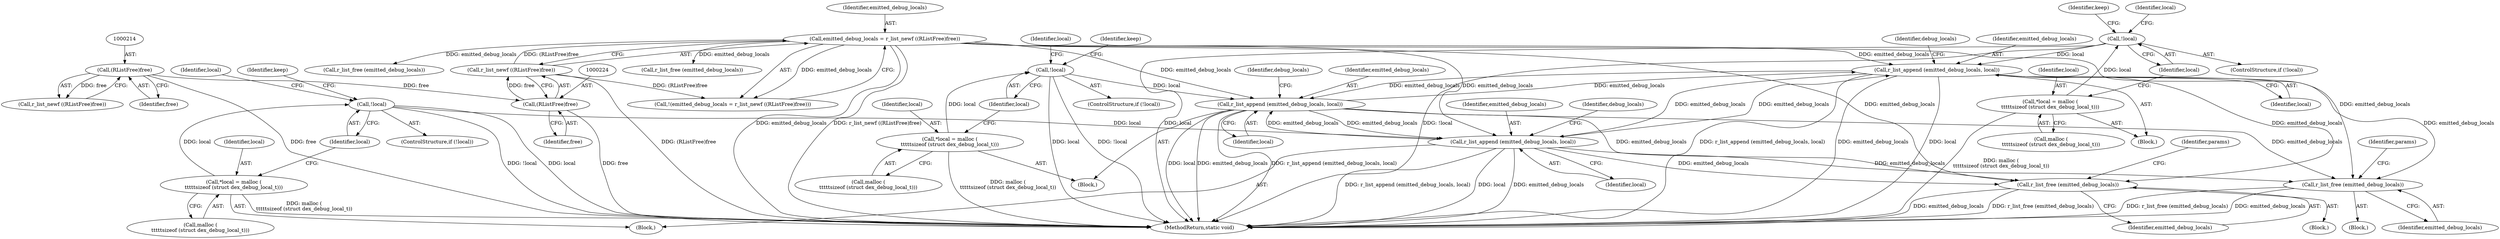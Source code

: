digraph "0_radare2_252afb1cff9676f3ae1f341a28448bf2c8b6e308@pointer" {
"1000879" [label="(Call,r_list_append (emitted_debug_locals, local))"];
"1000574" [label="(Call,r_list_append (emitted_debug_locals, local))"];
"1000750" [label="(Call,r_list_append (emitted_debug_locals, local))"];
"1000220" [label="(Call,emitted_debug_locals = r_list_newf ((RListFree)free))"];
"1000222" [label="(Call,r_list_newf ((RListFree)free))"];
"1000223" [label="(Call,(RListFree)free)"];
"1000213" [label="(Call,(RListFree)free)"];
"1000879" [label="(Call,r_list_append (emitted_debug_locals, local))"];
"1000821" [label="(Call,!local)"];
"1000815" [label="(Call,*local = malloc (\n\t\t\t\t\tsizeof (struct dex_debug_local_t)))"];
"1000692" [label="(Call,!local)"];
"1000686" [label="(Call,*local = malloc (\n\t\t\t\t\tsizeof (struct dex_debug_local_t)))"];
"1000516" [label="(Call,!local)"];
"1000510" [label="(Call,*local = malloc (\n\t\t\t\t\tsizeof (struct dex_debug_local_t)))"];
"1001051" [label="(Call,r_list_free (emitted_debug_locals))"];
"1001189" [label="(Call,r_list_free (emitted_debug_locals))"];
"1000219" [label="(Call,!(emitted_debug_locals = r_list_newf ((RListFree)free)))"];
"1000820" [label="(ControlStructure,if (!local))"];
"1000520" [label="(Identifier,keep)"];
"1001054" [label="(Identifier,params)"];
"1000693" [label="(Identifier,local)"];
"1001192" [label="(Identifier,params)"];
"1000225" [label="(Identifier,free)"];
"1000821" [label="(Call,!local)"];
"1000215" [label="(Identifier,free)"];
"1000816" [label="(Identifier,local)"];
"1000688" [label="(Call,malloc (\n\t\t\t\t\tsizeof (struct dex_debug_local_t)))"];
"1000696" [label="(Identifier,keep)"];
"1000686" [label="(Call,*local = malloc (\n\t\t\t\t\tsizeof (struct dex_debug_local_t)))"];
"1000813" [label="(Block,)"];
"1000213" [label="(Call,(RListFree)free)"];
"1000825" [label="(Identifier,keep)"];
"1000687" [label="(Identifier,local)"];
"1000880" [label="(Identifier,emitted_debug_locals)"];
"1001189" [label="(Call,r_list_free (emitted_debug_locals))"];
"1000751" [label="(Identifier,emitted_debug_locals)"];
"1001051" [label="(Call,r_list_free (emitted_debug_locals))"];
"1000830" [label="(Identifier,local)"];
"1000515" [label="(ControlStructure,if (!local))"];
"1000517" [label="(Identifier,local)"];
"1000881" [label="(Identifier,local)"];
"1000692" [label="(Call,!local)"];
"1000691" [label="(ControlStructure,if (!local))"];
"1000701" [label="(Identifier,local)"];
"1000516" [label="(Call,!local)"];
"1000574" [label="(Call,r_list_append (emitted_debug_locals, local))"];
"1000525" [label="(Identifier,local)"];
"1001052" [label="(Identifier,emitted_debug_locals)"];
"1000750" [label="(Call,r_list_append (emitted_debug_locals, local))"];
"1000879" [label="(Call,r_list_append (emitted_debug_locals, local))"];
"1000815" [label="(Call,*local = malloc (\n\t\t\t\t\tsizeof (struct dex_debug_local_t)))"];
"1000511" [label="(Identifier,local)"];
"1000576" [label="(Identifier,local)"];
"1000123" [label="(Block,)"];
"1000510" [label="(Call,*local = malloc (\n\t\t\t\t\tsizeof (struct dex_debug_local_t)))"];
"1000822" [label="(Identifier,local)"];
"1000885" [label="(Identifier,debug_locals)"];
"1000222" [label="(Call,r_list_newf ((RListFree)free))"];
"1000752" [label="(Identifier,local)"];
"1000220" [label="(Call,emitted_debug_locals = r_list_newf ((RListFree)free))"];
"1001193" [label="(MethodReturn,static void)"];
"1000575" [label="(Identifier,emitted_debug_locals)"];
"1000756" [label="(Identifier,debug_locals)"];
"1000223" [label="(Call,(RListFree)free)"];
"1000512" [label="(Call,malloc (\n\t\t\t\t\tsizeof (struct dex_debug_local_t)))"];
"1000212" [label="(Call,r_list_newf ((RListFree)free))"];
"1000508" [label="(Block,)"];
"1000321" [label="(Call,r_list_free (emitted_debug_locals))"];
"1000221" [label="(Identifier,emitted_debug_locals)"];
"1001048" [label="(Block,)"];
"1000817" [label="(Call,malloc (\n\t\t\t\t\tsizeof (struct dex_debug_local_t)))"];
"1000684" [label="(Block,)"];
"1001190" [label="(Identifier,emitted_debug_locals)"];
"1000580" [label="(Identifier,debug_locals)"];
"1000293" [label="(Call,r_list_free (emitted_debug_locals))"];
"1000879" -> "1000813"  [label="AST: "];
"1000879" -> "1000881"  [label="CFG: "];
"1000880" -> "1000879"  [label="AST: "];
"1000881" -> "1000879"  [label="AST: "];
"1000885" -> "1000879"  [label="CFG: "];
"1000879" -> "1001193"  [label="DDG: local"];
"1000879" -> "1001193"  [label="DDG: r_list_append (emitted_debug_locals, local)"];
"1000879" -> "1001193"  [label="DDG: emitted_debug_locals"];
"1000879" -> "1000574"  [label="DDG: emitted_debug_locals"];
"1000879" -> "1000750"  [label="DDG: emitted_debug_locals"];
"1000574" -> "1000879"  [label="DDG: emitted_debug_locals"];
"1000750" -> "1000879"  [label="DDG: emitted_debug_locals"];
"1000220" -> "1000879"  [label="DDG: emitted_debug_locals"];
"1000821" -> "1000879"  [label="DDG: local"];
"1000879" -> "1001051"  [label="DDG: emitted_debug_locals"];
"1000879" -> "1001189"  [label="DDG: emitted_debug_locals"];
"1000574" -> "1000508"  [label="AST: "];
"1000574" -> "1000576"  [label="CFG: "];
"1000575" -> "1000574"  [label="AST: "];
"1000576" -> "1000574"  [label="AST: "];
"1000580" -> "1000574"  [label="CFG: "];
"1000574" -> "1001193"  [label="DDG: emitted_debug_locals"];
"1000574" -> "1001193"  [label="DDG: r_list_append (emitted_debug_locals, local)"];
"1000574" -> "1001193"  [label="DDG: local"];
"1000750" -> "1000574"  [label="DDG: emitted_debug_locals"];
"1000220" -> "1000574"  [label="DDG: emitted_debug_locals"];
"1000516" -> "1000574"  [label="DDG: local"];
"1000574" -> "1000750"  [label="DDG: emitted_debug_locals"];
"1000574" -> "1001051"  [label="DDG: emitted_debug_locals"];
"1000574" -> "1001189"  [label="DDG: emitted_debug_locals"];
"1000750" -> "1000684"  [label="AST: "];
"1000750" -> "1000752"  [label="CFG: "];
"1000751" -> "1000750"  [label="AST: "];
"1000752" -> "1000750"  [label="AST: "];
"1000756" -> "1000750"  [label="CFG: "];
"1000750" -> "1001193"  [label="DDG: emitted_debug_locals"];
"1000750" -> "1001193"  [label="DDG: r_list_append (emitted_debug_locals, local)"];
"1000750" -> "1001193"  [label="DDG: local"];
"1000220" -> "1000750"  [label="DDG: emitted_debug_locals"];
"1000692" -> "1000750"  [label="DDG: local"];
"1000750" -> "1001051"  [label="DDG: emitted_debug_locals"];
"1000750" -> "1001189"  [label="DDG: emitted_debug_locals"];
"1000220" -> "1000219"  [label="AST: "];
"1000220" -> "1000222"  [label="CFG: "];
"1000221" -> "1000220"  [label="AST: "];
"1000222" -> "1000220"  [label="AST: "];
"1000219" -> "1000220"  [label="CFG: "];
"1000220" -> "1001193"  [label="DDG: emitted_debug_locals"];
"1000220" -> "1001193"  [label="DDG: r_list_newf ((RListFree)free)"];
"1000220" -> "1000219"  [label="DDG: emitted_debug_locals"];
"1000222" -> "1000220"  [label="DDG: (RListFree)free"];
"1000220" -> "1000293"  [label="DDG: emitted_debug_locals"];
"1000220" -> "1000321"  [label="DDG: emitted_debug_locals"];
"1000220" -> "1001051"  [label="DDG: emitted_debug_locals"];
"1000220" -> "1001189"  [label="DDG: emitted_debug_locals"];
"1000222" -> "1000223"  [label="CFG: "];
"1000223" -> "1000222"  [label="AST: "];
"1000222" -> "1001193"  [label="DDG: (RListFree)free"];
"1000222" -> "1000219"  [label="DDG: (RListFree)free"];
"1000223" -> "1000222"  [label="DDG: free"];
"1000223" -> "1000225"  [label="CFG: "];
"1000224" -> "1000223"  [label="AST: "];
"1000225" -> "1000223"  [label="AST: "];
"1000223" -> "1001193"  [label="DDG: free"];
"1000213" -> "1000223"  [label="DDG: free"];
"1000213" -> "1000212"  [label="AST: "];
"1000213" -> "1000215"  [label="CFG: "];
"1000214" -> "1000213"  [label="AST: "];
"1000215" -> "1000213"  [label="AST: "];
"1000212" -> "1000213"  [label="CFG: "];
"1000213" -> "1001193"  [label="DDG: free"];
"1000213" -> "1000212"  [label="DDG: free"];
"1000821" -> "1000820"  [label="AST: "];
"1000821" -> "1000822"  [label="CFG: "];
"1000822" -> "1000821"  [label="AST: "];
"1000825" -> "1000821"  [label="CFG: "];
"1000830" -> "1000821"  [label="CFG: "];
"1000821" -> "1001193"  [label="DDG: local"];
"1000821" -> "1001193"  [label="DDG: !local"];
"1000815" -> "1000821"  [label="DDG: local"];
"1000815" -> "1000813"  [label="AST: "];
"1000815" -> "1000817"  [label="CFG: "];
"1000816" -> "1000815"  [label="AST: "];
"1000817" -> "1000815"  [label="AST: "];
"1000822" -> "1000815"  [label="CFG: "];
"1000815" -> "1001193"  [label="DDG: malloc (\n\t\t\t\t\tsizeof (struct dex_debug_local_t))"];
"1000692" -> "1000691"  [label="AST: "];
"1000692" -> "1000693"  [label="CFG: "];
"1000693" -> "1000692"  [label="AST: "];
"1000696" -> "1000692"  [label="CFG: "];
"1000701" -> "1000692"  [label="CFG: "];
"1000692" -> "1001193"  [label="DDG: local"];
"1000692" -> "1001193"  [label="DDG: !local"];
"1000686" -> "1000692"  [label="DDG: local"];
"1000686" -> "1000684"  [label="AST: "];
"1000686" -> "1000688"  [label="CFG: "];
"1000687" -> "1000686"  [label="AST: "];
"1000688" -> "1000686"  [label="AST: "];
"1000693" -> "1000686"  [label="CFG: "];
"1000686" -> "1001193"  [label="DDG: malloc (\n\t\t\t\t\tsizeof (struct dex_debug_local_t))"];
"1000516" -> "1000515"  [label="AST: "];
"1000516" -> "1000517"  [label="CFG: "];
"1000517" -> "1000516"  [label="AST: "];
"1000520" -> "1000516"  [label="CFG: "];
"1000525" -> "1000516"  [label="CFG: "];
"1000516" -> "1001193"  [label="DDG: !local"];
"1000516" -> "1001193"  [label="DDG: local"];
"1000510" -> "1000516"  [label="DDG: local"];
"1000510" -> "1000508"  [label="AST: "];
"1000510" -> "1000512"  [label="CFG: "];
"1000511" -> "1000510"  [label="AST: "];
"1000512" -> "1000510"  [label="AST: "];
"1000517" -> "1000510"  [label="CFG: "];
"1000510" -> "1001193"  [label="DDG: malloc (\n\t\t\t\t\tsizeof (struct dex_debug_local_t))"];
"1001051" -> "1001048"  [label="AST: "];
"1001051" -> "1001052"  [label="CFG: "];
"1001052" -> "1001051"  [label="AST: "];
"1001054" -> "1001051"  [label="CFG: "];
"1001051" -> "1001193"  [label="DDG: r_list_free (emitted_debug_locals)"];
"1001051" -> "1001193"  [label="DDG: emitted_debug_locals"];
"1001189" -> "1000123"  [label="AST: "];
"1001189" -> "1001190"  [label="CFG: "];
"1001190" -> "1001189"  [label="AST: "];
"1001192" -> "1001189"  [label="CFG: "];
"1001189" -> "1001193"  [label="DDG: r_list_free (emitted_debug_locals)"];
"1001189" -> "1001193"  [label="DDG: emitted_debug_locals"];
}
